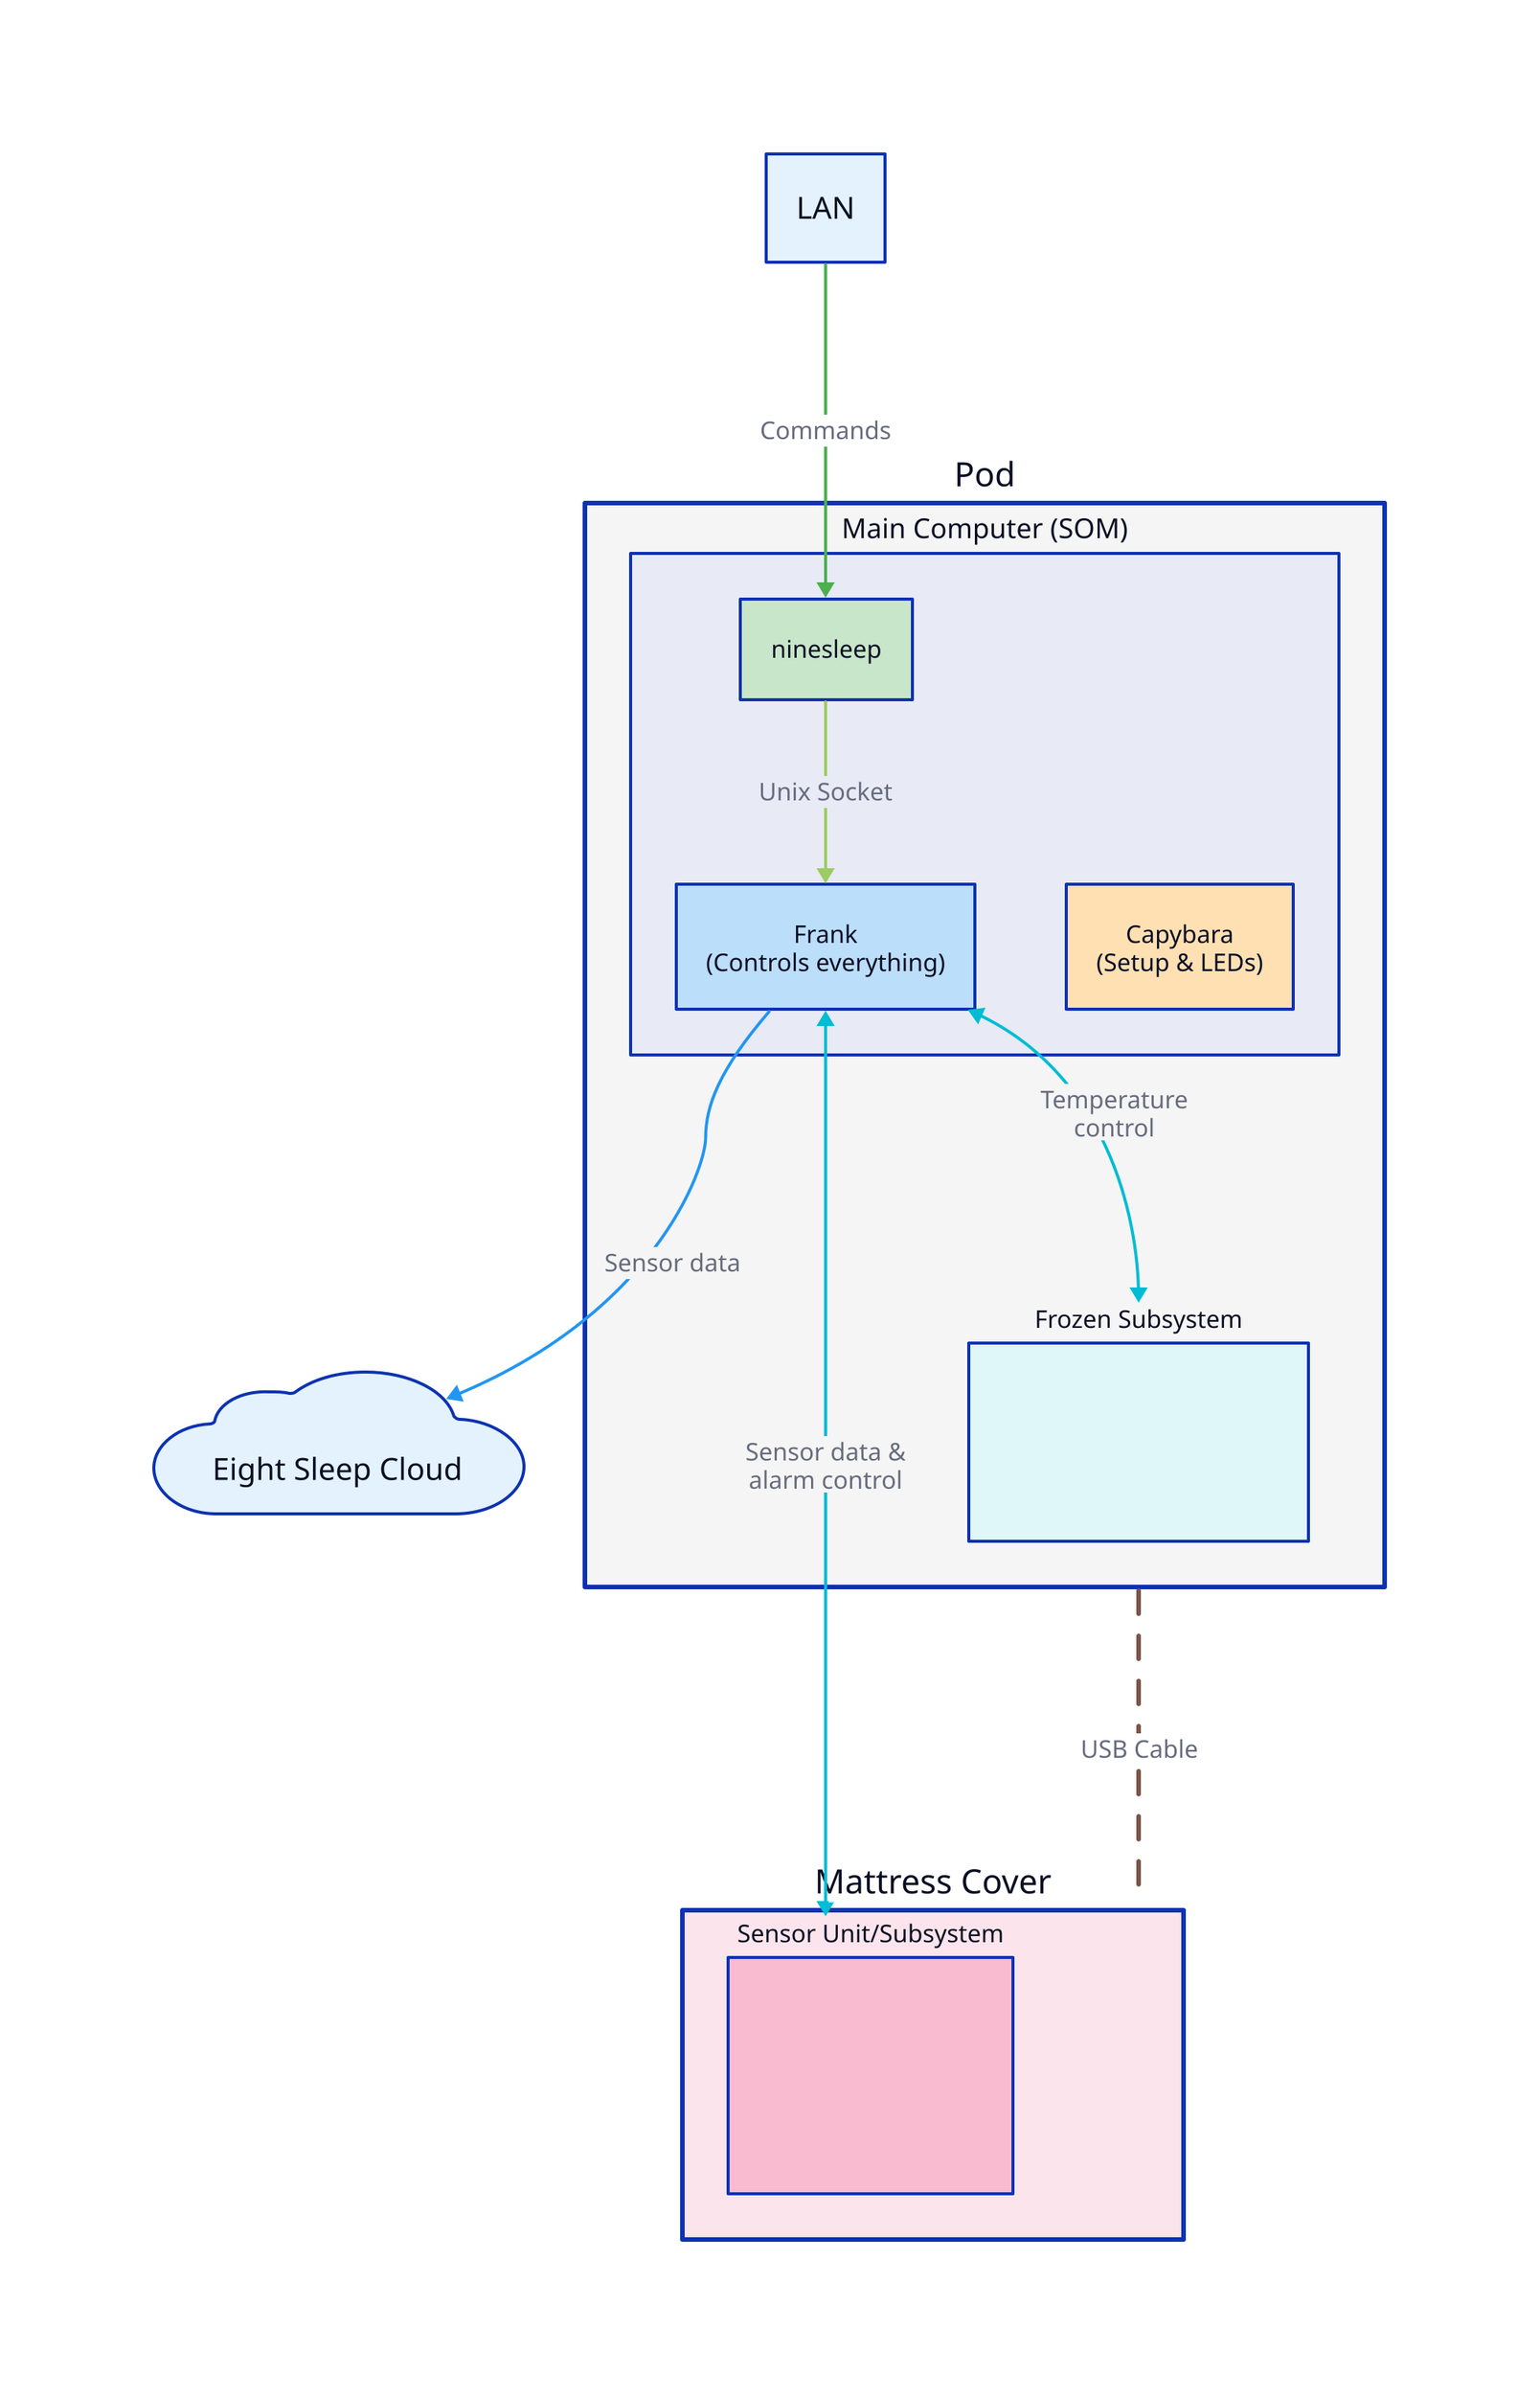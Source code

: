 direction: down

lan: LAN {
  style.fill: "#e3f2fd"
  style.font-size: 20
}

cloud: Eight Sleep Cloud {
  shape: cloud
  style.fill: "#e3f2fd"
  style.font-size: 20
}

main_unit: Pod {
  style.fill: "#f5f5f5"
  style.stroke-width: 3
  style.font-size: 22
  
  som: "Main Computer (SOM)" {
    style.fill: "#e8eaf6"
    style.font-size: 18
    
    ninesleep: "ninesleep" {
      style.fill: "#c8e6c9"
    }
    
    frank: "Frank\n(Controls everything)" {
      style.fill: "#bbdefb"
    }
    
    capybara: "Capybara\n(Setup & LEDs)" {
      style.fill: "#ffe0b2"
    }
  }
  
  frozen: "Frozen Subsystem" {
    style.fill: "#e0f7fa"
    style.font-size: 16
    
    water: "Water Control" {
      shape: text
      style.font-size: 14
      label: |md
      - Heating/cooling (TECs)
      - 2x Water pumps
      - Tank management
      |
    }
  }
}

mattress: "Mattress Cover" {
  style.fill: "#fce4ec"
  style.stroke-width: 3
  style.font-size: 22
  
  sensor: "Sensor Unit/Subsystem" {
    style.fill: "#f8bbd0"
    style.font-size: 16
    
    sensors: "Sensors" {
      shape: text
      style.font-size: 14
      label: |md
      - 8 temperature
      - 6 capacitance
      - 2 piezoelectric
      - Vibration motors
      |
    }
  }
}

lan -> main_unit.som.ninesleep: "Commands" {
  style.stroke: "#4caf50"
  style.stroke-width: 2
}

main_unit.som.frank -> cloud: "Sensor data" {
  style.stroke: "#2196f3"
  style.stroke-width: 2
}

main_unit.som.ninesleep -> main_unit.som.frank: "Unix Socket" {
  style.stroke: "#9ccc65"
}

main_unit.som.frank <-> main_unit.frozen: "Temperature\ncontrol" {
  style.stroke: "#00bcd4"
  style.stroke-width: 2
}

main_unit.som.frank <-> mattress.sensor: "Sensor data &\nalarm control" {
  style.stroke: "#00bcd4"
  style.stroke-width: 2
}

main_unit -- mattress: "USB Cable" {
  style.stroke: "#795548"
  style.stroke-width: 3
  style.stroke-dash: 5
}

